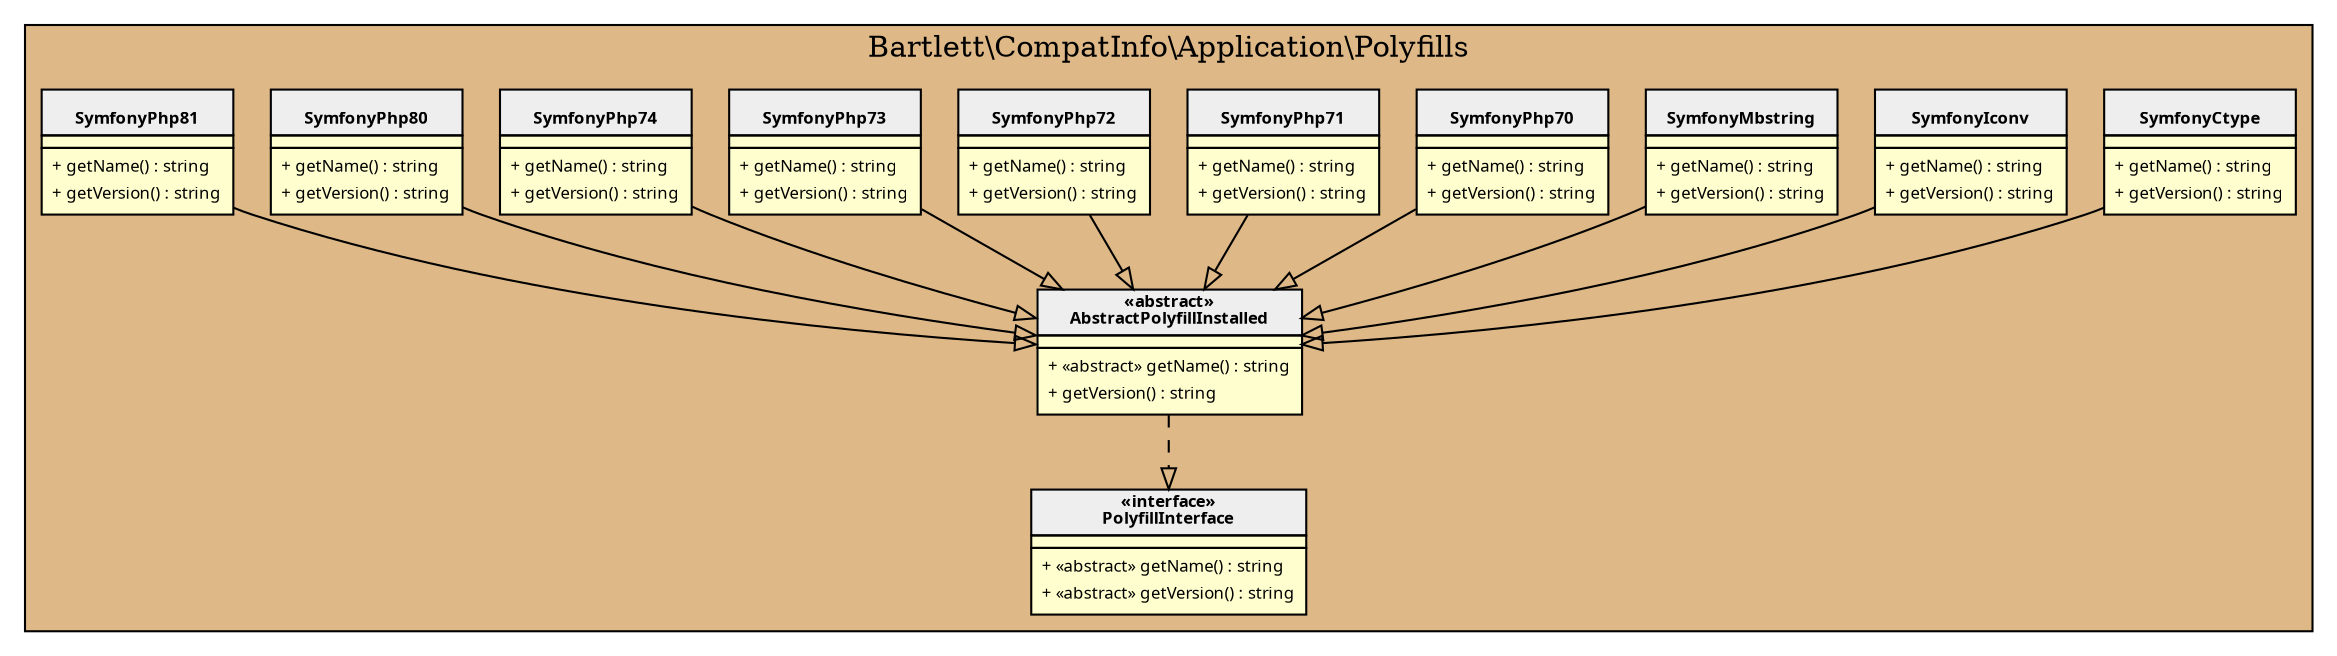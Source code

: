 digraph {
  graph [name="G" overlap="false" rankdir="TB" bgcolor="transparent"]
  node [fontname="Verdana" fontsize=8 shape="none" margin=0 fillcolor="#FEFECE" style="filled"]
  edge [fontname="Verdana" fontsize=8]
  subgraph cluster_0 {
    graph [bgcolor="BurlyWood"]
    label = "Bartlett\\CompatInfo\\Application\\Polyfills"
    "Bartlett\\CompatInfo\\Application\\Polyfills\\PolyfillInterface" [shape="none" label=<
<table cellspacing="0" border="0" cellborder="1">
    <tr><td bgcolor="#eeeeee"><b>«interface»<br/>PolyfillInterface</b></td></tr>
    <tr><td></td></tr>
    <tr><td><table border="0" cellspacing="0" cellpadding="2">
    <tr><td align="left">+ «abstract» getName() : string</td></tr>
    <tr><td align="left">+ «abstract» getVersion() : string</td></tr>
</table></td></tr>
</table>>]
    "Bartlett\\CompatInfo\\Application\\Polyfills\\SymfonyCtype" [shape="none" label=<
<table cellspacing="0" border="0" cellborder="1">
    <tr><td bgcolor="#eeeeee"><b><br/>SymfonyCtype</b></td></tr>
    <tr><td></td></tr>
    <tr><td><table border="0" cellspacing="0" cellpadding="2">
    <tr><td align="left">+ getName() : string</td></tr>
    <tr><td align="left">+ getVersion() : string</td></tr>
</table></td></tr>
</table>>]
    "Bartlett\\CompatInfo\\Application\\Polyfills\\AbstractPolyfillInstalled" [shape="none" label=<
<table cellspacing="0" border="0" cellborder="1">
    <tr><td bgcolor="#eeeeee"><b>«abstract»<br/>AbstractPolyfillInstalled</b></td></tr>
    <tr><td></td></tr>
    <tr><td><table border="0" cellspacing="0" cellpadding="2">
    <tr><td align="left">+ «abstract» getName() : string</td></tr>
    <tr><td align="left">+ getVersion() : string</td></tr>
</table></td></tr>
</table>>]
    "Bartlett\\CompatInfo\\Application\\Polyfills\\SymfonyIconv" [shape="none" label=<
<table cellspacing="0" border="0" cellborder="1">
    <tr><td bgcolor="#eeeeee"><b><br/>SymfonyIconv</b></td></tr>
    <tr><td></td></tr>
    <tr><td><table border="0" cellspacing="0" cellpadding="2">
    <tr><td align="left">+ getName() : string</td></tr>
    <tr><td align="left">+ getVersion() : string</td></tr>
</table></td></tr>
</table>>]
    "Bartlett\\CompatInfo\\Application\\Polyfills\\SymfonyMbstring" [shape="none" label=<
<table cellspacing="0" border="0" cellborder="1">
    <tr><td bgcolor="#eeeeee"><b><br/>SymfonyMbstring</b></td></tr>
    <tr><td></td></tr>
    <tr><td><table border="0" cellspacing="0" cellpadding="2">
    <tr><td align="left">+ getName() : string</td></tr>
    <tr><td align="left">+ getVersion() : string</td></tr>
</table></td></tr>
</table>>]
    "Bartlett\\CompatInfo\\Application\\Polyfills\\SymfonyPhp70" [shape="none" label=<
<table cellspacing="0" border="0" cellborder="1">
    <tr><td bgcolor="#eeeeee"><b><br/>SymfonyPhp70</b></td></tr>
    <tr><td></td></tr>
    <tr><td><table border="0" cellspacing="0" cellpadding="2">
    <tr><td align="left">+ getName() : string</td></tr>
    <tr><td align="left">+ getVersion() : string</td></tr>
</table></td></tr>
</table>>]
    "Bartlett\\CompatInfo\\Application\\Polyfills\\SymfonyPhp71" [shape="none" label=<
<table cellspacing="0" border="0" cellborder="1">
    <tr><td bgcolor="#eeeeee"><b><br/>SymfonyPhp71</b></td></tr>
    <tr><td></td></tr>
    <tr><td><table border="0" cellspacing="0" cellpadding="2">
    <tr><td align="left">+ getName() : string</td></tr>
    <tr><td align="left">+ getVersion() : string</td></tr>
</table></td></tr>
</table>>]
    "Bartlett\\CompatInfo\\Application\\Polyfills\\SymfonyPhp72" [shape="none" label=<
<table cellspacing="0" border="0" cellborder="1">
    <tr><td bgcolor="#eeeeee"><b><br/>SymfonyPhp72</b></td></tr>
    <tr><td></td></tr>
    <tr><td><table border="0" cellspacing="0" cellpadding="2">
    <tr><td align="left">+ getName() : string</td></tr>
    <tr><td align="left">+ getVersion() : string</td></tr>
</table></td></tr>
</table>>]
    "Bartlett\\CompatInfo\\Application\\Polyfills\\SymfonyPhp73" [shape="none" label=<
<table cellspacing="0" border="0" cellborder="1">
    <tr><td bgcolor="#eeeeee"><b><br/>SymfonyPhp73</b></td></tr>
    <tr><td></td></tr>
    <tr><td><table border="0" cellspacing="0" cellpadding="2">
    <tr><td align="left">+ getName() : string</td></tr>
    <tr><td align="left">+ getVersion() : string</td></tr>
</table></td></tr>
</table>>]
    "Bartlett\\CompatInfo\\Application\\Polyfills\\SymfonyPhp74" [shape="none" label=<
<table cellspacing="0" border="0" cellborder="1">
    <tr><td bgcolor="#eeeeee"><b><br/>SymfonyPhp74</b></td></tr>
    <tr><td></td></tr>
    <tr><td><table border="0" cellspacing="0" cellpadding="2">
    <tr><td align="left">+ getName() : string</td></tr>
    <tr><td align="left">+ getVersion() : string</td></tr>
</table></td></tr>
</table>>]
    "Bartlett\\CompatInfo\\Application\\Polyfills\\SymfonyPhp80" [shape="none" label=<
<table cellspacing="0" border="0" cellborder="1">
    <tr><td bgcolor="#eeeeee"><b><br/>SymfonyPhp80</b></td></tr>
    <tr><td></td></tr>
    <tr><td><table border="0" cellspacing="0" cellpadding="2">
    <tr><td align="left">+ getName() : string</td></tr>
    <tr><td align="left">+ getVersion() : string</td></tr>
</table></td></tr>
</table>>]
    "Bartlett\\CompatInfo\\Application\\Polyfills\\SymfonyPhp81" [shape="none" label=<
<table cellspacing="0" border="0" cellborder="1">
    <tr><td bgcolor="#eeeeee"><b><br/>SymfonyPhp81</b></td></tr>
    <tr><td></td></tr>
    <tr><td><table border="0" cellspacing="0" cellpadding="2">
    <tr><td align="left">+ getName() : string</td></tr>
    <tr><td align="left">+ getVersion() : string</td></tr>
</table></td></tr>
</table>>]
  }
  "Bartlett\\CompatInfo\\Application\\Polyfills\\AbstractPolyfillInstalled" -> "Bartlett\\CompatInfo\\Application\\Polyfills\\PolyfillInterface" [arrowhead="empty" style="dashed"]
  "Bartlett\\CompatInfo\\Application\\Polyfills\\SymfonyCtype" -> "Bartlett\\CompatInfo\\Application\\Polyfills\\AbstractPolyfillInstalled" [arrowhead="empty" style="filled"]
  "Bartlett\\CompatInfo\\Application\\Polyfills\\SymfonyIconv" -> "Bartlett\\CompatInfo\\Application\\Polyfills\\AbstractPolyfillInstalled" [arrowhead="empty" style="filled"]
  "Bartlett\\CompatInfo\\Application\\Polyfills\\SymfonyMbstring" -> "Bartlett\\CompatInfo\\Application\\Polyfills\\AbstractPolyfillInstalled" [arrowhead="empty" style="filled"]
  "Bartlett\\CompatInfo\\Application\\Polyfills\\SymfonyPhp70" -> "Bartlett\\CompatInfo\\Application\\Polyfills\\AbstractPolyfillInstalled" [arrowhead="empty" style="filled"]
  "Bartlett\\CompatInfo\\Application\\Polyfills\\SymfonyPhp71" -> "Bartlett\\CompatInfo\\Application\\Polyfills\\AbstractPolyfillInstalled" [arrowhead="empty" style="filled"]
  "Bartlett\\CompatInfo\\Application\\Polyfills\\SymfonyPhp72" -> "Bartlett\\CompatInfo\\Application\\Polyfills\\AbstractPolyfillInstalled" [arrowhead="empty" style="filled"]
  "Bartlett\\CompatInfo\\Application\\Polyfills\\SymfonyPhp73" -> "Bartlett\\CompatInfo\\Application\\Polyfills\\AbstractPolyfillInstalled" [arrowhead="empty" style="filled"]
  "Bartlett\\CompatInfo\\Application\\Polyfills\\SymfonyPhp74" -> "Bartlett\\CompatInfo\\Application\\Polyfills\\AbstractPolyfillInstalled" [arrowhead="empty" style="filled"]
  "Bartlett\\CompatInfo\\Application\\Polyfills\\SymfonyPhp80" -> "Bartlett\\CompatInfo\\Application\\Polyfills\\AbstractPolyfillInstalled" [arrowhead="empty" style="filled"]
  "Bartlett\\CompatInfo\\Application\\Polyfills\\SymfonyPhp81" -> "Bartlett\\CompatInfo\\Application\\Polyfills\\AbstractPolyfillInstalled" [arrowhead="empty" style="filled"]
}
